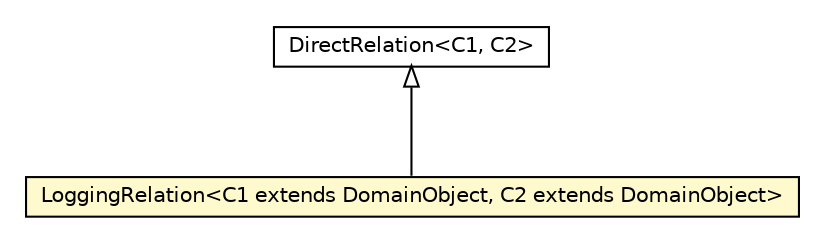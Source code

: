 #!/usr/local/bin/dot
#
# Class diagram 
# Generated by UMLGraph version 5.1 (http://www.umlgraph.org/)
#

digraph G {
	edge [fontname="Helvetica",fontsize=10,labelfontname="Helvetica",labelfontsize=10];
	node [fontname="Helvetica",fontsize=10,shape=plaintext];
	nodesep=0.25;
	ranksep=0.5;
	// dml.runtime.DirectRelation<C1, C2>
	c13762 [label=<<table title="dml.runtime.DirectRelation" border="0" cellborder="1" cellspacing="0" cellpadding="2" port="p" href="../../../../dml/runtime/DirectRelation.html">
		<tr><td><table border="0" cellspacing="0" cellpadding="1">
<tr><td align="center" balign="center"> DirectRelation&lt;C1, C2&gt; </td></tr>
		</table></td></tr>
		</table>>, fontname="Helvetica", fontcolor="black", fontsize=10.0];
	// pt.ist.fenixframework.pstm.LoggingRelation<C1 extends pt.ist.fenixframework.DomainObject, C2 extends pt.ist.fenixframework.DomainObject>
	c13801 [label=<<table title="pt.ist.fenixframework.pstm.LoggingRelation" border="0" cellborder="1" cellspacing="0" cellpadding="2" port="p" bgcolor="lemonChiffon" href="./LoggingRelation.html">
		<tr><td><table border="0" cellspacing="0" cellpadding="1">
<tr><td align="center" balign="center"> LoggingRelation&lt;C1 extends DomainObject, C2 extends DomainObject&gt; </td></tr>
		</table></td></tr>
		</table>>, fontname="Helvetica", fontcolor="black", fontsize=10.0];
	//pt.ist.fenixframework.pstm.LoggingRelation<C1 extends pt.ist.fenixframework.DomainObject, C2 extends pt.ist.fenixframework.DomainObject> extends dml.runtime.DirectRelation<C1, C2>
	c13762:p -> c13801:p [dir=back,arrowtail=empty];
}

